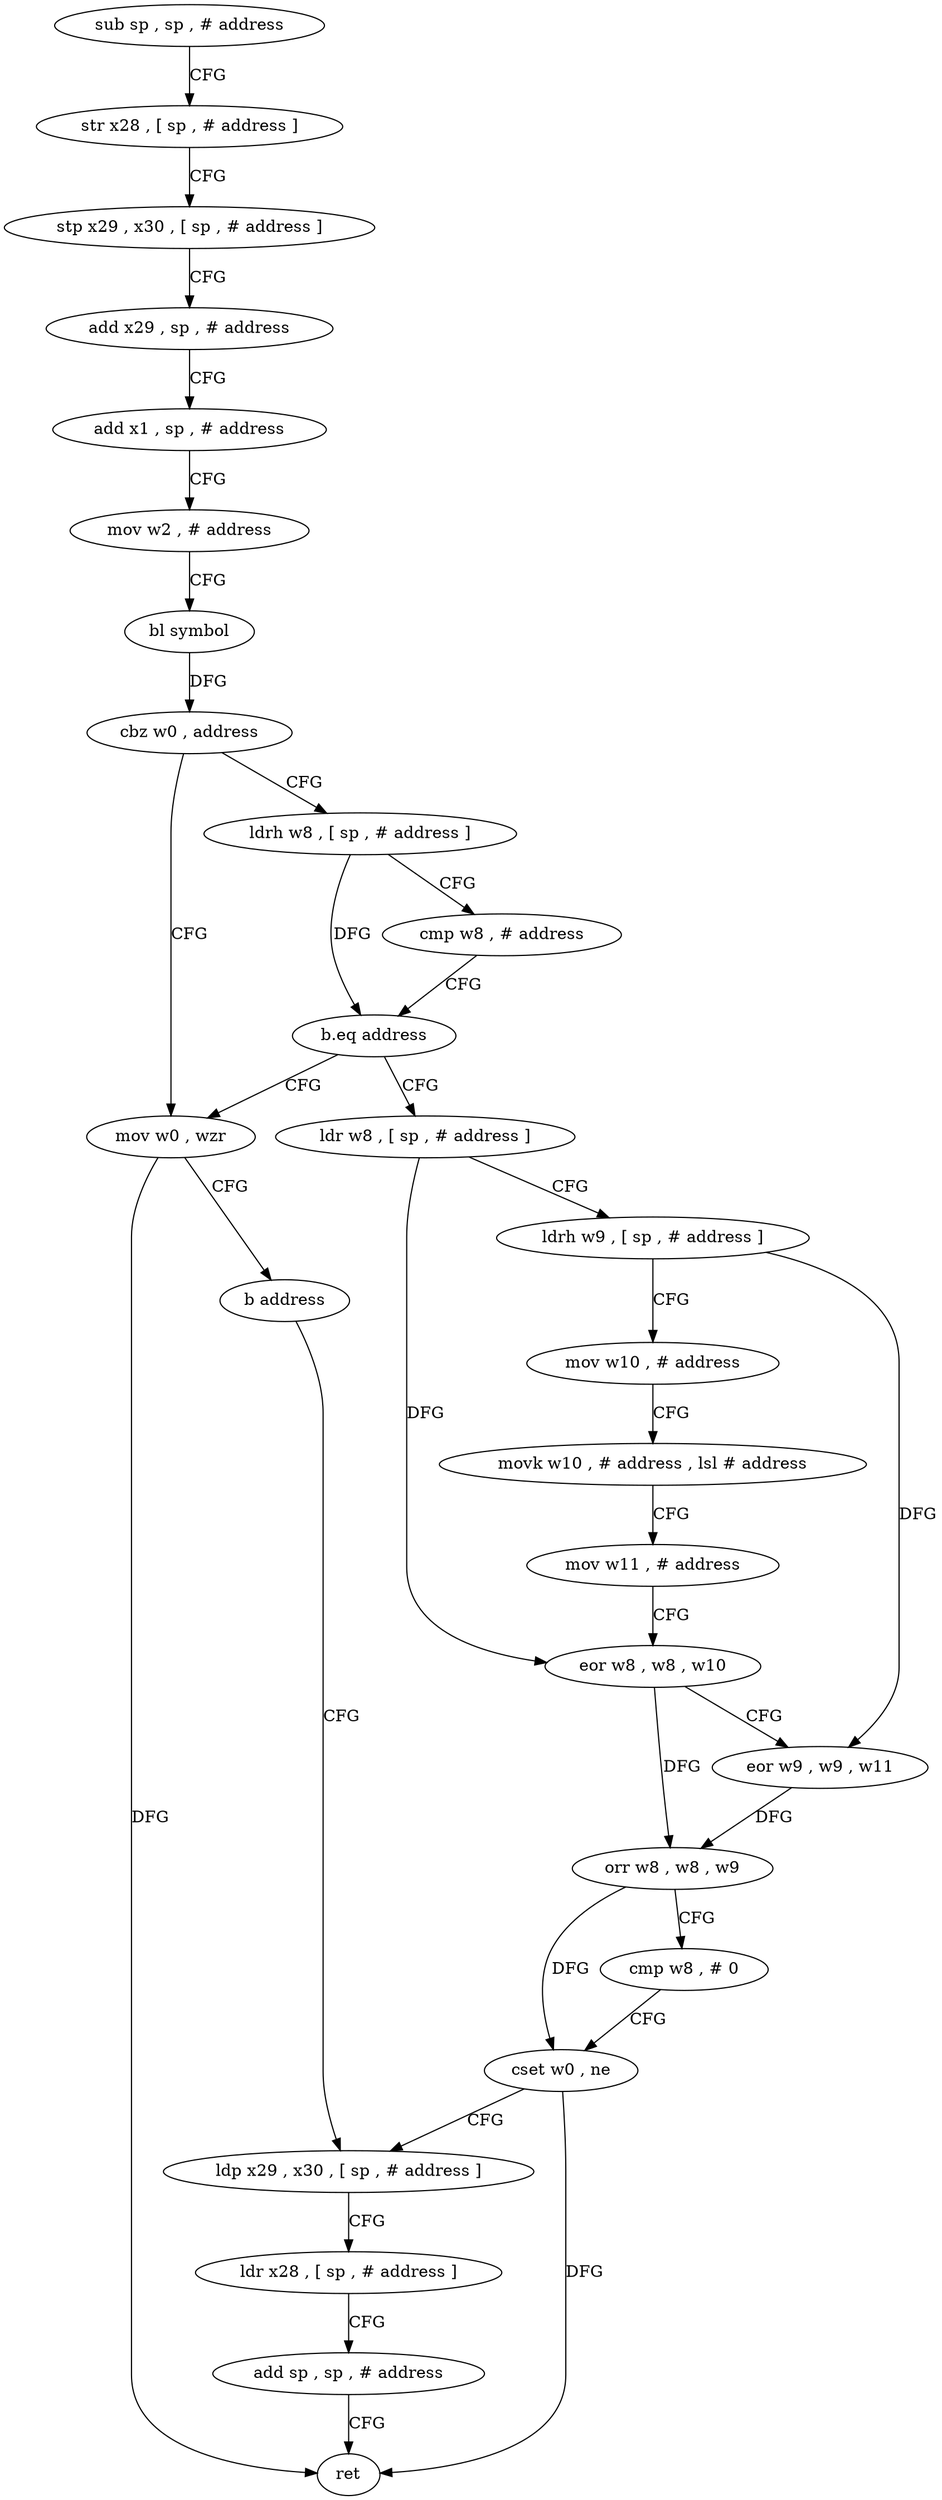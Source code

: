 digraph "func" {
"158868" [label = "sub sp , sp , # address" ]
"158872" [label = "str x28 , [ sp , # address ]" ]
"158876" [label = "stp x29 , x30 , [ sp , # address ]" ]
"158880" [label = "add x29 , sp , # address" ]
"158884" [label = "add x1 , sp , # address" ]
"158888" [label = "mov w2 , # address" ]
"158892" [label = "bl symbol" ]
"158896" [label = "cbz w0 , address" ]
"158908" [label = "ldrh w8 , [ sp , # address ]" ]
"158900" [label = "mov w0 , wzr" ]
"158912" [label = "cmp w8 , # address" ]
"158916" [label = "b.eq address" ]
"158920" [label = "ldr w8 , [ sp , # address ]" ]
"158904" [label = "b address" ]
"158960" [label = "ldp x29 , x30 , [ sp , # address ]" ]
"158924" [label = "ldrh w9 , [ sp , # address ]" ]
"158928" [label = "mov w10 , # address" ]
"158932" [label = "movk w10 , # address , lsl # address" ]
"158936" [label = "mov w11 , # address" ]
"158940" [label = "eor w8 , w8 , w10" ]
"158944" [label = "eor w9 , w9 , w11" ]
"158948" [label = "orr w8 , w8 , w9" ]
"158952" [label = "cmp w8 , # 0" ]
"158956" [label = "cset w0 , ne" ]
"158964" [label = "ldr x28 , [ sp , # address ]" ]
"158968" [label = "add sp , sp , # address" ]
"158972" [label = "ret" ]
"158868" -> "158872" [ label = "CFG" ]
"158872" -> "158876" [ label = "CFG" ]
"158876" -> "158880" [ label = "CFG" ]
"158880" -> "158884" [ label = "CFG" ]
"158884" -> "158888" [ label = "CFG" ]
"158888" -> "158892" [ label = "CFG" ]
"158892" -> "158896" [ label = "DFG" ]
"158896" -> "158908" [ label = "CFG" ]
"158896" -> "158900" [ label = "CFG" ]
"158908" -> "158912" [ label = "CFG" ]
"158908" -> "158916" [ label = "DFG" ]
"158900" -> "158904" [ label = "CFG" ]
"158900" -> "158972" [ label = "DFG" ]
"158912" -> "158916" [ label = "CFG" ]
"158916" -> "158900" [ label = "CFG" ]
"158916" -> "158920" [ label = "CFG" ]
"158920" -> "158924" [ label = "CFG" ]
"158920" -> "158940" [ label = "DFG" ]
"158904" -> "158960" [ label = "CFG" ]
"158960" -> "158964" [ label = "CFG" ]
"158924" -> "158928" [ label = "CFG" ]
"158924" -> "158944" [ label = "DFG" ]
"158928" -> "158932" [ label = "CFG" ]
"158932" -> "158936" [ label = "CFG" ]
"158936" -> "158940" [ label = "CFG" ]
"158940" -> "158944" [ label = "CFG" ]
"158940" -> "158948" [ label = "DFG" ]
"158944" -> "158948" [ label = "DFG" ]
"158948" -> "158952" [ label = "CFG" ]
"158948" -> "158956" [ label = "DFG" ]
"158952" -> "158956" [ label = "CFG" ]
"158956" -> "158960" [ label = "CFG" ]
"158956" -> "158972" [ label = "DFG" ]
"158964" -> "158968" [ label = "CFG" ]
"158968" -> "158972" [ label = "CFG" ]
}
